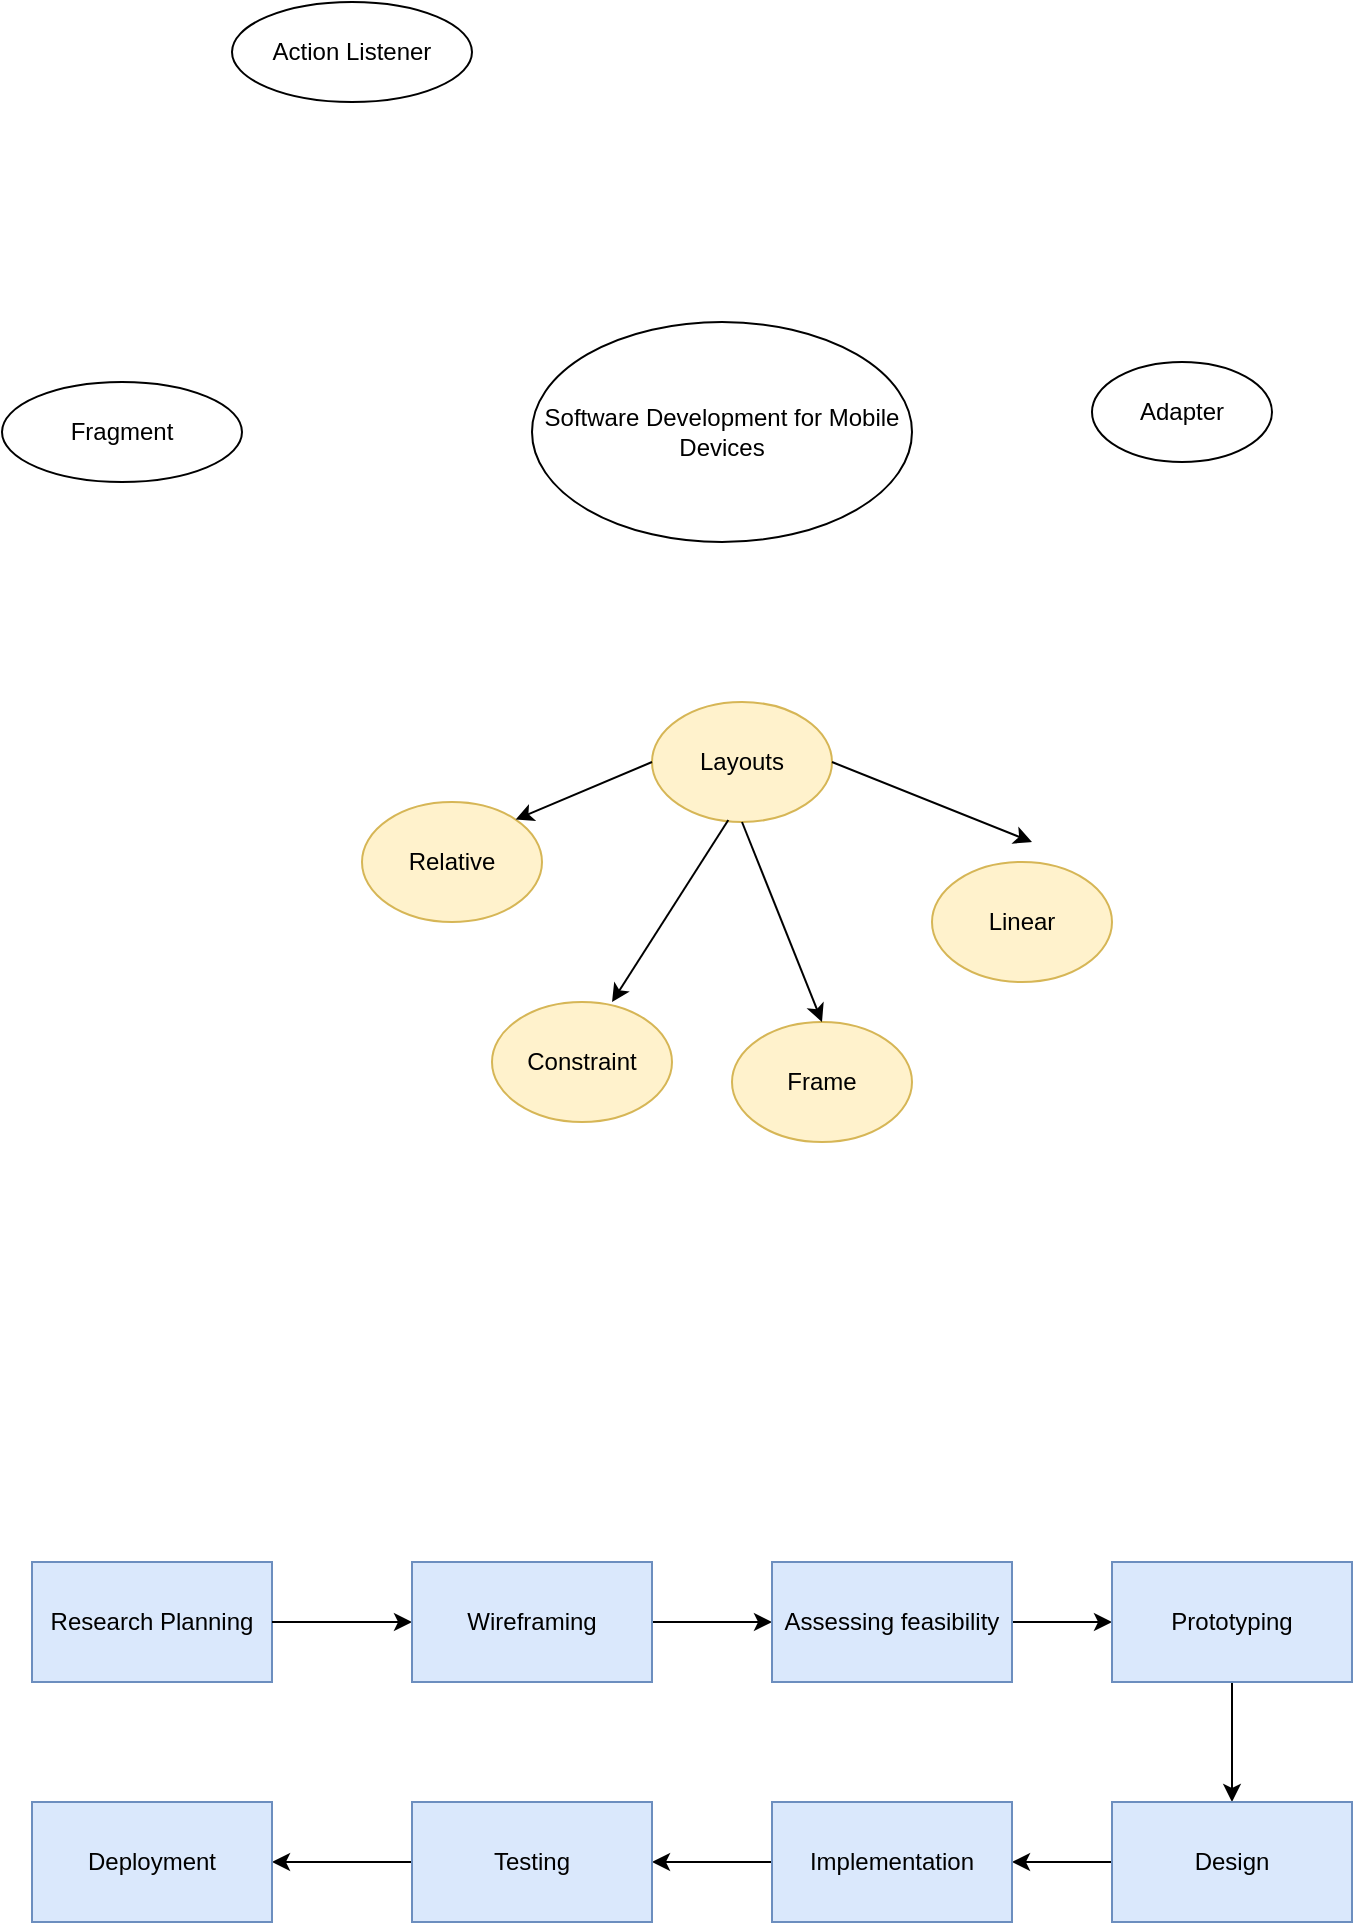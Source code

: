 <mxfile version="13.10.6" type="github">
  <diagram id="_IcGMIGTIdPKFYpLK2mo" name="Page-1">
    <mxGraphModel dx="1673" dy="934" grid="1" gridSize="10" guides="1" tooltips="1" connect="1" arrows="1" fold="1" page="1" pageScale="1" pageWidth="850" pageHeight="1100" math="0" shadow="0">
      <root>
        <mxCell id="0" />
        <mxCell id="1" parent="0" />
        <mxCell id="GZ2_ms9fhdKO5eDh5p_e-1" value="Software Development for Mobile Devices" style="ellipse;whiteSpace=wrap;html=1;" parent="1" vertex="1">
          <mxGeometry x="350" y="260" width="190" height="110" as="geometry" />
        </mxCell>
        <mxCell id="vNKZ11IszwrZXHyL2043-1" value="Research Planning" style="rounded=0;whiteSpace=wrap;html=1;fillColor=#dae8fc;strokeColor=#6c8ebf;" vertex="1" parent="1">
          <mxGeometry x="100" y="880" width="120" height="60" as="geometry" />
        </mxCell>
        <mxCell id="vNKZ11IszwrZXHyL2043-2" value="" style="endArrow=classic;html=1;exitX=1;exitY=0.5;exitDx=0;exitDy=0;" edge="1" parent="1" source="vNKZ11IszwrZXHyL2043-1">
          <mxGeometry width="50" height="50" relative="1" as="geometry">
            <mxPoint x="270" y="930" as="sourcePoint" />
            <mxPoint x="290" y="910" as="targetPoint" />
          </mxGeometry>
        </mxCell>
        <mxCell id="vNKZ11IszwrZXHyL2043-14" value="" style="edgeStyle=orthogonalEdgeStyle;rounded=0;orthogonalLoop=1;jettySize=auto;html=1;" edge="1" parent="1" source="vNKZ11IszwrZXHyL2043-3" target="vNKZ11IszwrZXHyL2043-4">
          <mxGeometry relative="1" as="geometry" />
        </mxCell>
        <mxCell id="vNKZ11IszwrZXHyL2043-3" value="Wireframing" style="rounded=0;whiteSpace=wrap;html=1;fillColor=#dae8fc;strokeColor=#6c8ebf;" vertex="1" parent="1">
          <mxGeometry x="290" y="880" width="120" height="60" as="geometry" />
        </mxCell>
        <mxCell id="vNKZ11IszwrZXHyL2043-15" value="" style="edgeStyle=orthogonalEdgeStyle;rounded=0;orthogonalLoop=1;jettySize=auto;html=1;" edge="1" parent="1" source="vNKZ11IszwrZXHyL2043-4" target="vNKZ11IszwrZXHyL2043-5">
          <mxGeometry relative="1" as="geometry" />
        </mxCell>
        <mxCell id="vNKZ11IszwrZXHyL2043-4" value="Assessing feasibility" style="rounded=0;whiteSpace=wrap;html=1;fillColor=#dae8fc;strokeColor=#6c8ebf;" vertex="1" parent="1">
          <mxGeometry x="470" y="880" width="120" height="60" as="geometry" />
        </mxCell>
        <mxCell id="vNKZ11IszwrZXHyL2043-16" value="" style="edgeStyle=orthogonalEdgeStyle;rounded=0;orthogonalLoop=1;jettySize=auto;html=1;" edge="1" parent="1" source="vNKZ11IszwrZXHyL2043-5" target="vNKZ11IszwrZXHyL2043-7">
          <mxGeometry relative="1" as="geometry" />
        </mxCell>
        <mxCell id="vNKZ11IszwrZXHyL2043-5" value="Prototyping" style="rounded=0;whiteSpace=wrap;html=1;fillColor=#dae8fc;strokeColor=#6c8ebf;" vertex="1" parent="1">
          <mxGeometry x="640" y="880" width="120" height="60" as="geometry" />
        </mxCell>
        <mxCell id="vNKZ11IszwrZXHyL2043-17" value="" style="edgeStyle=orthogonalEdgeStyle;rounded=0;orthogonalLoop=1;jettySize=auto;html=1;" edge="1" parent="1" source="vNKZ11IszwrZXHyL2043-7" target="vNKZ11IszwrZXHyL2043-8">
          <mxGeometry relative="1" as="geometry" />
        </mxCell>
        <mxCell id="vNKZ11IszwrZXHyL2043-7" value="Design" style="rounded=0;whiteSpace=wrap;html=1;fillColor=#dae8fc;strokeColor=#6c8ebf;" vertex="1" parent="1">
          <mxGeometry x="640" y="1000" width="120" height="60" as="geometry" />
        </mxCell>
        <mxCell id="vNKZ11IszwrZXHyL2043-18" value="" style="edgeStyle=orthogonalEdgeStyle;rounded=0;orthogonalLoop=1;jettySize=auto;html=1;" edge="1" parent="1" source="vNKZ11IszwrZXHyL2043-8" target="vNKZ11IszwrZXHyL2043-9">
          <mxGeometry relative="1" as="geometry" />
        </mxCell>
        <mxCell id="vNKZ11IszwrZXHyL2043-8" value="Implementation" style="rounded=0;whiteSpace=wrap;html=1;fillColor=#dae8fc;strokeColor=#6c8ebf;" vertex="1" parent="1">
          <mxGeometry x="470" y="1000" width="120" height="60" as="geometry" />
        </mxCell>
        <mxCell id="vNKZ11IszwrZXHyL2043-19" value="" style="edgeStyle=orthogonalEdgeStyle;rounded=0;orthogonalLoop=1;jettySize=auto;html=1;" edge="1" parent="1" source="vNKZ11IszwrZXHyL2043-9" target="vNKZ11IszwrZXHyL2043-10">
          <mxGeometry relative="1" as="geometry" />
        </mxCell>
        <mxCell id="vNKZ11IszwrZXHyL2043-9" value="Testing" style="rounded=0;whiteSpace=wrap;html=1;fillColor=#dae8fc;strokeColor=#6c8ebf;" vertex="1" parent="1">
          <mxGeometry x="290" y="1000" width="120" height="60" as="geometry" />
        </mxCell>
        <mxCell id="vNKZ11IszwrZXHyL2043-10" value="Deployment" style="rounded=0;whiteSpace=wrap;html=1;fillColor=#dae8fc;strokeColor=#6c8ebf;" vertex="1" parent="1">
          <mxGeometry x="100" y="1000" width="120" height="60" as="geometry" />
        </mxCell>
        <mxCell id="vNKZ11IszwrZXHyL2043-20" value="Layouts" style="ellipse;whiteSpace=wrap;html=1;fillColor=#fff2cc;strokeColor=#d6b656;" vertex="1" parent="1">
          <mxGeometry x="410" y="450" width="90" height="60" as="geometry" />
        </mxCell>
        <mxCell id="vNKZ11IszwrZXHyL2043-21" value="Adapter" style="ellipse;whiteSpace=wrap;html=1;" vertex="1" parent="1">
          <mxGeometry x="630" y="280" width="90" height="50" as="geometry" />
        </mxCell>
        <mxCell id="vNKZ11IszwrZXHyL2043-22" value="Fragment" style="ellipse;whiteSpace=wrap;html=1;" vertex="1" parent="1">
          <mxGeometry x="85" y="290" width="120" height="50" as="geometry" />
        </mxCell>
        <mxCell id="vNKZ11IszwrZXHyL2043-25" value="Action Listener" style="ellipse;whiteSpace=wrap;html=1;" vertex="1" parent="1">
          <mxGeometry x="200" y="100" width="120" height="50" as="geometry" />
        </mxCell>
        <mxCell id="vNKZ11IszwrZXHyL2043-26" value="Relative" style="ellipse;whiteSpace=wrap;html=1;fillColor=#fff2cc;strokeColor=#d6b656;" vertex="1" parent="1">
          <mxGeometry x="265" y="500" width="90" height="60" as="geometry" />
        </mxCell>
        <mxCell id="vNKZ11IszwrZXHyL2043-27" value="Constraint" style="ellipse;whiteSpace=wrap;html=1;fillColor=#fff2cc;strokeColor=#d6b656;" vertex="1" parent="1">
          <mxGeometry x="330" y="600" width="90" height="60" as="geometry" />
        </mxCell>
        <mxCell id="vNKZ11IszwrZXHyL2043-28" value="Linear" style="ellipse;whiteSpace=wrap;html=1;fillColor=#fff2cc;strokeColor=#d6b656;" vertex="1" parent="1">
          <mxGeometry x="550" y="530" width="90" height="60" as="geometry" />
        </mxCell>
        <mxCell id="vNKZ11IszwrZXHyL2043-29" value="Frame" style="ellipse;whiteSpace=wrap;html=1;fillColor=#fff2cc;strokeColor=#d6b656;" vertex="1" parent="1">
          <mxGeometry x="450" y="610" width="90" height="60" as="geometry" />
        </mxCell>
        <mxCell id="vNKZ11IszwrZXHyL2043-35" value="" style="endArrow=classic;html=1;exitX=1;exitY=0.5;exitDx=0;exitDy=0;" edge="1" parent="1" source="vNKZ11IszwrZXHyL2043-20">
          <mxGeometry width="50" height="50" relative="1" as="geometry">
            <mxPoint x="550" y="520" as="sourcePoint" />
            <mxPoint x="600" y="520" as="targetPoint" />
          </mxGeometry>
        </mxCell>
        <mxCell id="vNKZ11IszwrZXHyL2043-36" value="" style="endArrow=classic;html=1;exitX=0.5;exitY=1;exitDx=0;exitDy=0;entryX=0.5;entryY=0;entryDx=0;entryDy=0;" edge="1" parent="1" source="vNKZ11IszwrZXHyL2043-20" target="vNKZ11IszwrZXHyL2043-29">
          <mxGeometry width="50" height="50" relative="1" as="geometry">
            <mxPoint x="450" y="610" as="sourcePoint" />
            <mxPoint x="500" y="560" as="targetPoint" />
          </mxGeometry>
        </mxCell>
        <mxCell id="vNKZ11IszwrZXHyL2043-37" value="" style="endArrow=classic;html=1;exitX=0.424;exitY=0.983;exitDx=0;exitDy=0;exitPerimeter=0;entryX=0.667;entryY=0;entryDx=0;entryDy=0;entryPerimeter=0;" edge="1" parent="1" source="vNKZ11IszwrZXHyL2043-20" target="vNKZ11IszwrZXHyL2043-27">
          <mxGeometry width="50" height="50" relative="1" as="geometry">
            <mxPoint x="380" y="600" as="sourcePoint" />
            <mxPoint x="430" y="550" as="targetPoint" />
          </mxGeometry>
        </mxCell>
        <mxCell id="vNKZ11IszwrZXHyL2043-38" value="" style="endArrow=classic;html=1;exitX=0;exitY=0.5;exitDx=0;exitDy=0;entryX=1;entryY=0;entryDx=0;entryDy=0;" edge="1" parent="1" source="vNKZ11IszwrZXHyL2043-20" target="vNKZ11IszwrZXHyL2043-26">
          <mxGeometry width="50" height="50" relative="1" as="geometry">
            <mxPoint x="260" y="520" as="sourcePoint" />
            <mxPoint x="310" y="470" as="targetPoint" />
          </mxGeometry>
        </mxCell>
      </root>
    </mxGraphModel>
  </diagram>
</mxfile>

